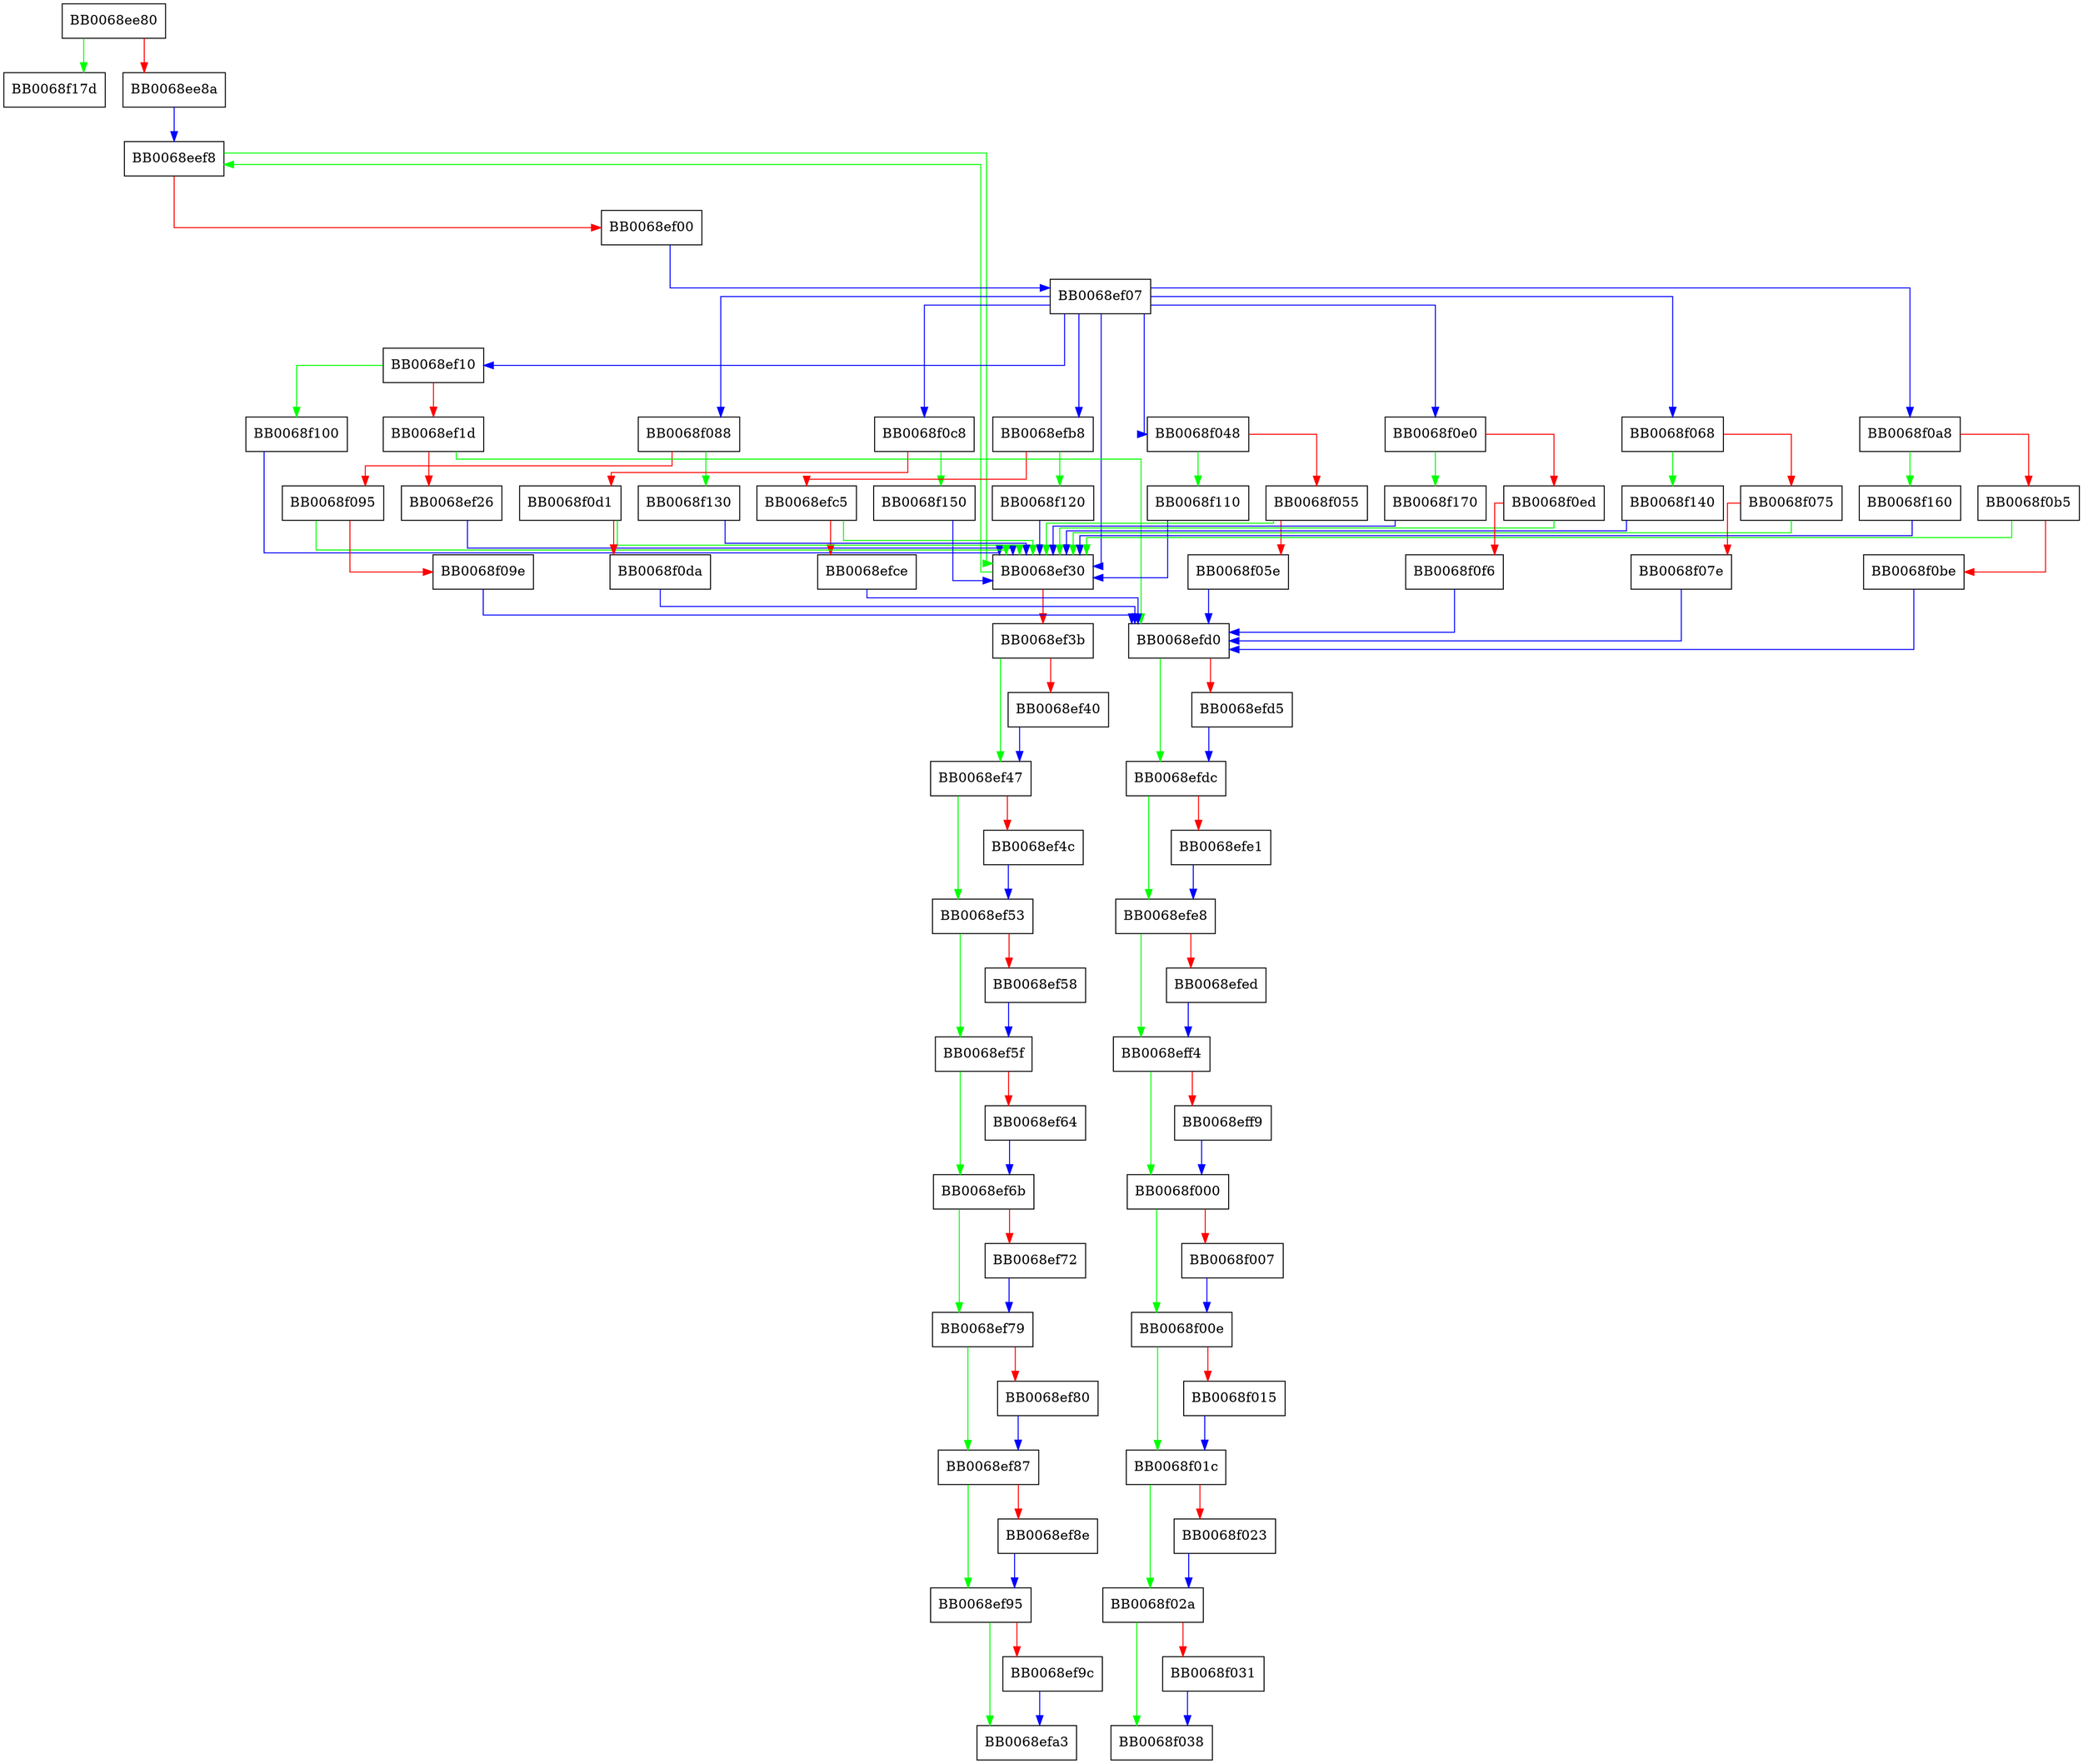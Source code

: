 digraph ossl_prov_seeding_from_dispatch {
  node [shape="box"];
  graph [splines=ortho];
  BB0068ee80 -> BB0068f17d [color="green"];
  BB0068ee80 -> BB0068ee8a [color="red"];
  BB0068ee8a -> BB0068eef8 [color="blue"];
  BB0068eef8 -> BB0068ef30 [color="green"];
  BB0068eef8 -> BB0068ef00 [color="red"];
  BB0068ef00 -> BB0068ef07 [color="blue"];
  BB0068ef07 -> BB0068f068 [color="blue"];
  BB0068ef07 -> BB0068f0a8 [color="blue"];
  BB0068ef07 -> BB0068f048 [color="blue"];
  BB0068ef07 -> BB0068f0e0 [color="blue"];
  BB0068ef07 -> BB0068ef30 [color="blue"];
  BB0068ef07 -> BB0068f088 [color="blue"];
  BB0068ef07 -> BB0068f0c8 [color="blue"];
  BB0068ef07 -> BB0068efb8 [color="blue"];
  BB0068ef07 -> BB0068ef10 [color="blue"];
  BB0068ef10 -> BB0068f100 [color="green"];
  BB0068ef10 -> BB0068ef1d [color="red"];
  BB0068ef1d -> BB0068efd0 [color="green"];
  BB0068ef1d -> BB0068ef26 [color="red"];
  BB0068ef26 -> BB0068ef30 [color="blue"];
  BB0068ef30 -> BB0068eef8 [color="green"];
  BB0068ef30 -> BB0068ef3b [color="red"];
  BB0068ef3b -> BB0068ef47 [color="green"];
  BB0068ef3b -> BB0068ef40 [color="red"];
  BB0068ef40 -> BB0068ef47 [color="blue"];
  BB0068ef47 -> BB0068ef53 [color="green"];
  BB0068ef47 -> BB0068ef4c [color="red"];
  BB0068ef4c -> BB0068ef53 [color="blue"];
  BB0068ef53 -> BB0068ef5f [color="green"];
  BB0068ef53 -> BB0068ef58 [color="red"];
  BB0068ef58 -> BB0068ef5f [color="blue"];
  BB0068ef5f -> BB0068ef6b [color="green"];
  BB0068ef5f -> BB0068ef64 [color="red"];
  BB0068ef64 -> BB0068ef6b [color="blue"];
  BB0068ef6b -> BB0068ef79 [color="green"];
  BB0068ef6b -> BB0068ef72 [color="red"];
  BB0068ef72 -> BB0068ef79 [color="blue"];
  BB0068ef79 -> BB0068ef87 [color="green"];
  BB0068ef79 -> BB0068ef80 [color="red"];
  BB0068ef80 -> BB0068ef87 [color="blue"];
  BB0068ef87 -> BB0068ef95 [color="green"];
  BB0068ef87 -> BB0068ef8e [color="red"];
  BB0068ef8e -> BB0068ef95 [color="blue"];
  BB0068ef95 -> BB0068efa3 [color="green"];
  BB0068ef95 -> BB0068ef9c [color="red"];
  BB0068ef9c -> BB0068efa3 [color="blue"];
  BB0068efb8 -> BB0068f120 [color="green"];
  BB0068efb8 -> BB0068efc5 [color="red"];
  BB0068efc5 -> BB0068ef30 [color="green"];
  BB0068efc5 -> BB0068efce [color="red"];
  BB0068efce -> BB0068efd0 [color="blue"];
  BB0068efd0 -> BB0068efdc [color="green"];
  BB0068efd0 -> BB0068efd5 [color="red"];
  BB0068efd5 -> BB0068efdc [color="blue"];
  BB0068efdc -> BB0068efe8 [color="green"];
  BB0068efdc -> BB0068efe1 [color="red"];
  BB0068efe1 -> BB0068efe8 [color="blue"];
  BB0068efe8 -> BB0068eff4 [color="green"];
  BB0068efe8 -> BB0068efed [color="red"];
  BB0068efed -> BB0068eff4 [color="blue"];
  BB0068eff4 -> BB0068f000 [color="green"];
  BB0068eff4 -> BB0068eff9 [color="red"];
  BB0068eff9 -> BB0068f000 [color="blue"];
  BB0068f000 -> BB0068f00e [color="green"];
  BB0068f000 -> BB0068f007 [color="red"];
  BB0068f007 -> BB0068f00e [color="blue"];
  BB0068f00e -> BB0068f01c [color="green"];
  BB0068f00e -> BB0068f015 [color="red"];
  BB0068f015 -> BB0068f01c [color="blue"];
  BB0068f01c -> BB0068f02a [color="green"];
  BB0068f01c -> BB0068f023 [color="red"];
  BB0068f023 -> BB0068f02a [color="blue"];
  BB0068f02a -> BB0068f038 [color="green"];
  BB0068f02a -> BB0068f031 [color="red"];
  BB0068f031 -> BB0068f038 [color="blue"];
  BB0068f048 -> BB0068f110 [color="green"];
  BB0068f048 -> BB0068f055 [color="red"];
  BB0068f055 -> BB0068ef30 [color="green"];
  BB0068f055 -> BB0068f05e [color="red"];
  BB0068f05e -> BB0068efd0 [color="blue"];
  BB0068f068 -> BB0068f140 [color="green"];
  BB0068f068 -> BB0068f075 [color="red"];
  BB0068f075 -> BB0068ef30 [color="green"];
  BB0068f075 -> BB0068f07e [color="red"];
  BB0068f07e -> BB0068efd0 [color="blue"];
  BB0068f088 -> BB0068f130 [color="green"];
  BB0068f088 -> BB0068f095 [color="red"];
  BB0068f095 -> BB0068ef30 [color="green"];
  BB0068f095 -> BB0068f09e [color="red"];
  BB0068f09e -> BB0068efd0 [color="blue"];
  BB0068f0a8 -> BB0068f160 [color="green"];
  BB0068f0a8 -> BB0068f0b5 [color="red"];
  BB0068f0b5 -> BB0068ef30 [color="green"];
  BB0068f0b5 -> BB0068f0be [color="red"];
  BB0068f0be -> BB0068efd0 [color="blue"];
  BB0068f0c8 -> BB0068f150 [color="green"];
  BB0068f0c8 -> BB0068f0d1 [color="red"];
  BB0068f0d1 -> BB0068ef30 [color="green"];
  BB0068f0d1 -> BB0068f0da [color="red"];
  BB0068f0da -> BB0068efd0 [color="blue"];
  BB0068f0e0 -> BB0068f170 [color="green"];
  BB0068f0e0 -> BB0068f0ed [color="red"];
  BB0068f0ed -> BB0068ef30 [color="green"];
  BB0068f0ed -> BB0068f0f6 [color="red"];
  BB0068f0f6 -> BB0068efd0 [color="blue"];
  BB0068f100 -> BB0068ef30 [color="blue"];
  BB0068f110 -> BB0068ef30 [color="blue"];
  BB0068f120 -> BB0068ef30 [color="blue"];
  BB0068f130 -> BB0068ef30 [color="blue"];
  BB0068f140 -> BB0068ef30 [color="blue"];
  BB0068f150 -> BB0068ef30 [color="blue"];
  BB0068f160 -> BB0068ef30 [color="blue"];
  BB0068f170 -> BB0068ef30 [color="blue"];
}